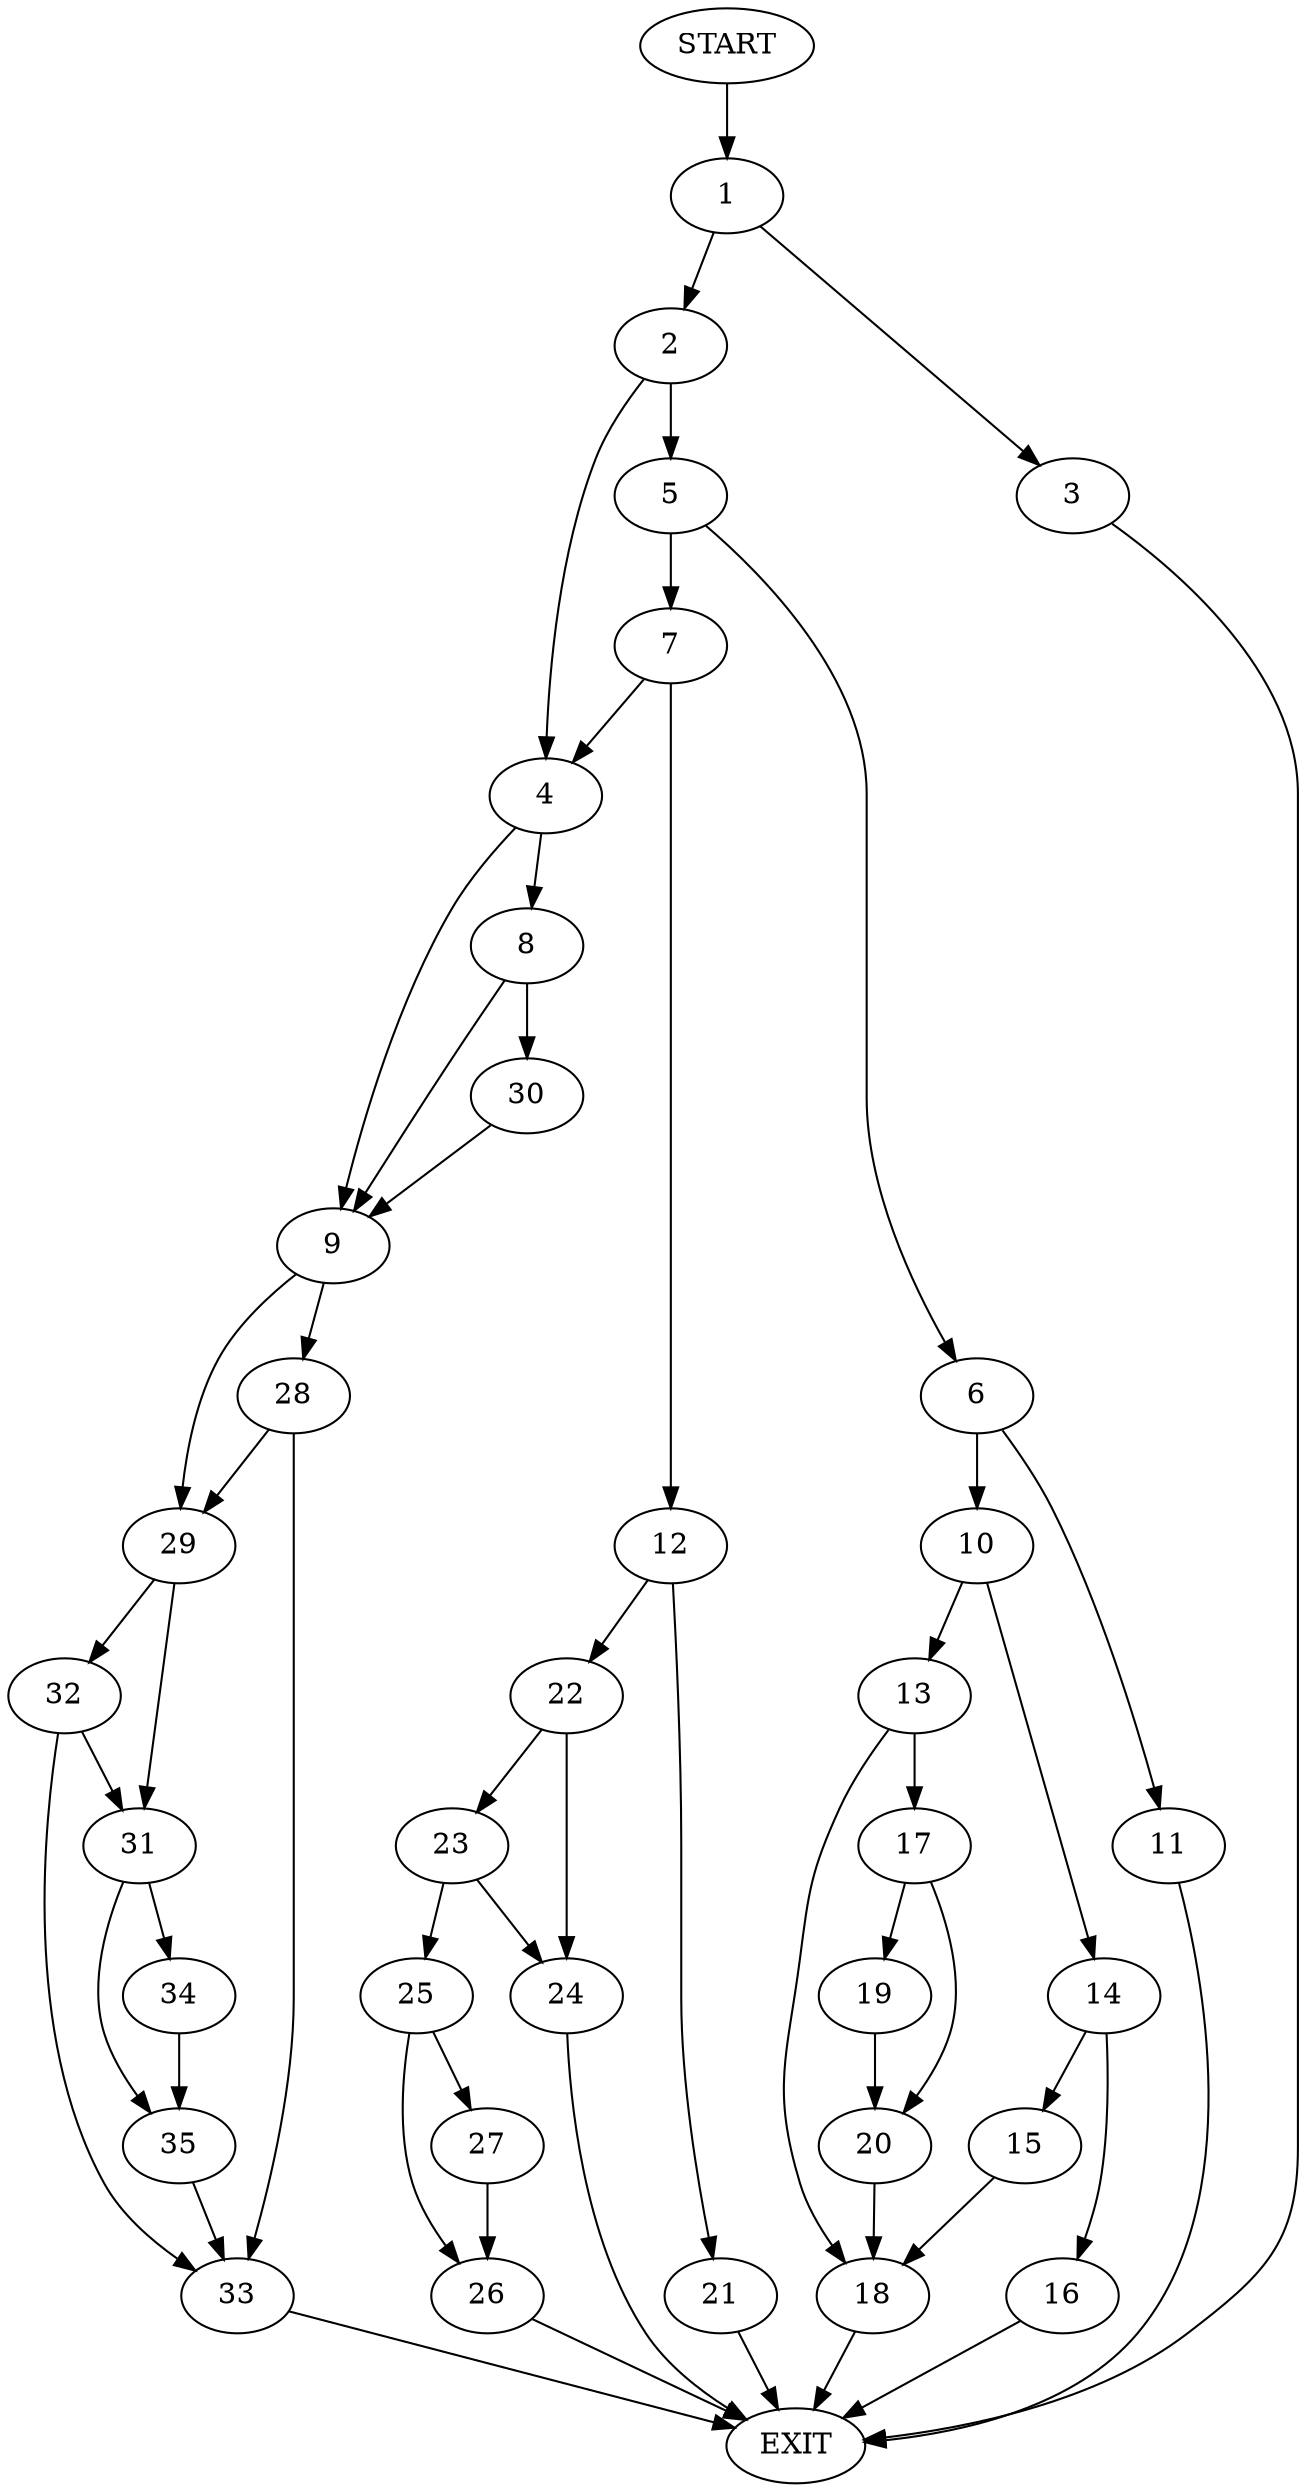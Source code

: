 digraph {
0 [label="START"]
36 [label="EXIT"]
0 -> 1
1 -> 2
1 -> 3
3 -> 36
2 -> 4
2 -> 5
5 -> 6
5 -> 7
4 -> 8
4 -> 9
6 -> 10
6 -> 11
7 -> 4
7 -> 12
11 -> 36
10 -> 13
10 -> 14
14 -> 15
14 -> 16
13 -> 17
13 -> 18
18 -> 36
17 -> 19
17 -> 20
20 -> 18
19 -> 20
16 -> 36
15 -> 18
12 -> 21
12 -> 22
21 -> 36
22 -> 23
22 -> 24
23 -> 25
23 -> 24
24 -> 36
25 -> 26
25 -> 27
27 -> 26
26 -> 36
9 -> 28
9 -> 29
8 -> 30
8 -> 9
30 -> 9
29 -> 31
29 -> 32
28 -> 33
28 -> 29
33 -> 36
32 -> 33
32 -> 31
31 -> 34
31 -> 35
35 -> 33
34 -> 35
}

